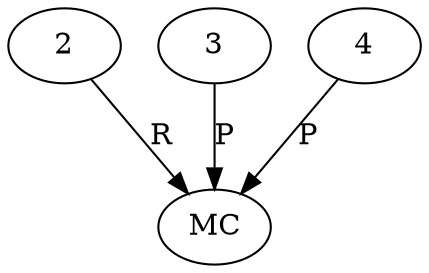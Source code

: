 digraph "AUG" {

  1 [ label="MC" s="addHeader()" t="Response" l="998" ];
  2 [ t="Response" n="res" ];
  3 [ t="String" v="Content-Length" ];
  4 [ t="String" v="" ];
  2 -> 1 [ label="R" ];
  4 -> 1 [ label="P" ];
  3 -> 1 [ label="P" ];
}
